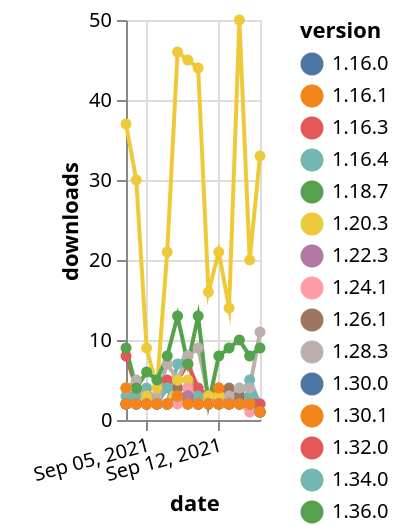 {"$schema": "https://vega.github.io/schema/vega-lite/v5.json", "description": "A simple bar chart with embedded data.", "data": {"values": [{"date": "2021-09-03", "total": 3068, "delta": 2, "version": "1.34.0"}, {"date": "2021-09-04", "total": 3071, "delta": 3, "version": "1.34.0"}, {"date": "2021-09-05", "total": 3075, "delta": 4, "version": "1.34.0"}, {"date": "2021-09-06", "total": 3077, "delta": 2, "version": "1.34.0"}, {"date": "2021-09-07", "total": 3079, "delta": 2, "version": "1.34.0"}, {"date": "2021-09-08", "total": 3086, "delta": 7, "version": "1.34.0"}, {"date": "2021-09-09", "total": 3094, "delta": 8, "version": "1.34.0"}, {"date": "2021-09-10", "total": 3096, "delta": 2, "version": "1.34.0"}, {"date": "2021-09-11", "total": 3098, "delta": 2, "version": "1.34.0"}, {"date": "2021-09-12", "total": 3100, "delta": 2, "version": "1.34.0"}, {"date": "2021-09-13", "total": 3102, "delta": 2, "version": "1.34.0"}, {"date": "2021-09-14", "total": 3105, "delta": 3, "version": "1.34.0"}, {"date": "2021-09-15", "total": 3110, "delta": 5, "version": "1.34.0"}, {"date": "2021-09-16", "total": 3112, "delta": 2, "version": "1.34.0"}, {"date": "2021-09-03", "total": 2692, "delta": 2, "version": "1.16.3"}, {"date": "2021-09-04", "total": 2694, "delta": 2, "version": "1.16.3"}, {"date": "2021-09-05", "total": 2696, "delta": 2, "version": "1.16.3"}, {"date": "2021-09-06", "total": 2698, "delta": 2, "version": "1.16.3"}, {"date": "2021-09-07", "total": 2700, "delta": 2, "version": "1.16.3"}, {"date": "2021-09-08", "total": 2703, "delta": 3, "version": "1.16.3"}, {"date": "2021-09-09", "total": 2705, "delta": 2, "version": "1.16.3"}, {"date": "2021-09-10", "total": 2707, "delta": 2, "version": "1.16.3"}, {"date": "2021-09-11", "total": 2709, "delta": 2, "version": "1.16.3"}, {"date": "2021-09-12", "total": 2711, "delta": 2, "version": "1.16.3"}, {"date": "2021-09-13", "total": 2713, "delta": 2, "version": "1.16.3"}, {"date": "2021-09-14", "total": 2715, "delta": 2, "version": "1.16.3"}, {"date": "2021-09-15", "total": 2717, "delta": 2, "version": "1.16.3"}, {"date": "2021-09-16", "total": 2718, "delta": 1, "version": "1.16.3"}, {"date": "2021-09-03", "total": 6054, "delta": 8, "version": "1.32.0"}, {"date": "2021-09-04", "total": 6058, "delta": 4, "version": "1.32.0"}, {"date": "2021-09-05", "total": 6060, "delta": 2, "version": "1.32.0"}, {"date": "2021-09-06", "total": 6063, "delta": 3, "version": "1.32.0"}, {"date": "2021-09-07", "total": 6068, "delta": 5, "version": "1.32.0"}, {"date": "2021-09-08", "total": 6073, "delta": 5, "version": "1.32.0"}, {"date": "2021-09-09", "total": 6080, "delta": 7, "version": "1.32.0"}, {"date": "2021-09-10", "total": 6084, "delta": 4, "version": "1.32.0"}, {"date": "2021-09-11", "total": 6087, "delta": 3, "version": "1.32.0"}, {"date": "2021-09-12", "total": 6091, "delta": 4, "version": "1.32.0"}, {"date": "2021-09-13", "total": 6094, "delta": 3, "version": "1.32.0"}, {"date": "2021-09-14", "total": 6097, "delta": 3, "version": "1.32.0"}, {"date": "2021-09-15", "total": 6100, "delta": 3, "version": "1.32.0"}, {"date": "2021-09-16", "total": 6102, "delta": 2, "version": "1.32.0"}, {"date": "2021-09-03", "total": 11447, "delta": 2, "version": "1.26.1"}, {"date": "2021-09-04", "total": 11451, "delta": 4, "version": "1.26.1"}, {"date": "2021-09-05", "total": 11453, "delta": 2, "version": "1.26.1"}, {"date": "2021-09-06", "total": 11455, "delta": 2, "version": "1.26.1"}, {"date": "2021-09-07", "total": 11457, "delta": 2, "version": "1.26.1"}, {"date": "2021-09-08", "total": 11461, "delta": 4, "version": "1.26.1"}, {"date": "2021-09-09", "total": 11465, "delta": 4, "version": "1.26.1"}, {"date": "2021-09-10", "total": 11467, "delta": 2, "version": "1.26.1"}, {"date": "2021-09-11", "total": 11470, "delta": 3, "version": "1.26.1"}, {"date": "2021-09-12", "total": 11472, "delta": 2, "version": "1.26.1"}, {"date": "2021-09-13", "total": 11476, "delta": 4, "version": "1.26.1"}, {"date": "2021-09-14", "total": 11479, "delta": 3, "version": "1.26.1"}, {"date": "2021-09-15", "total": 11481, "delta": 2, "version": "1.26.1"}, {"date": "2021-09-16", "total": 11482, "delta": 1, "version": "1.26.1"}, {"date": "2021-09-03", "total": 7602, "delta": 3, "version": "1.16.4"}, {"date": "2021-09-04", "total": 7604, "delta": 2, "version": "1.16.4"}, {"date": "2021-09-05", "total": 7607, "delta": 3, "version": "1.16.4"}, {"date": "2021-09-06", "total": 7609, "delta": 2, "version": "1.16.4"}, {"date": "2021-09-07", "total": 7613, "delta": 4, "version": "1.16.4"}, {"date": "2021-09-08", "total": 7616, "delta": 3, "version": "1.16.4"}, {"date": "2021-09-09", "total": 7619, "delta": 3, "version": "1.16.4"}, {"date": "2021-09-10", "total": 7622, "delta": 3, "version": "1.16.4"}, {"date": "2021-09-11", "total": 7625, "delta": 3, "version": "1.16.4"}, {"date": "2021-09-12", "total": 7627, "delta": 2, "version": "1.16.4"}, {"date": "2021-09-13", "total": 7629, "delta": 2, "version": "1.16.4"}, {"date": "2021-09-14", "total": 7631, "delta": 2, "version": "1.16.4"}, {"date": "2021-09-15", "total": 7634, "delta": 3, "version": "1.16.4"}, {"date": "2021-09-16", "total": 7635, "delta": 1, "version": "1.16.4"}, {"date": "2021-09-03", "total": 8600, "delta": 4, "version": "1.28.3"}, {"date": "2021-09-04", "total": 8605, "delta": 5, "version": "1.28.3"}, {"date": "2021-09-05", "total": 8607, "delta": 2, "version": "1.28.3"}, {"date": "2021-09-06", "total": 8610, "delta": 3, "version": "1.28.3"}, {"date": "2021-09-07", "total": 8617, "delta": 7, "version": "1.28.3"}, {"date": "2021-09-08", "total": 8622, "delta": 5, "version": "1.28.3"}, {"date": "2021-09-09", "total": 8630, "delta": 8, "version": "1.28.3"}, {"date": "2021-09-10", "total": 8639, "delta": 9, "version": "1.28.3"}, {"date": "2021-09-11", "total": 8642, "delta": 3, "version": "1.28.3"}, {"date": "2021-09-12", "total": 8644, "delta": 2, "version": "1.28.3"}, {"date": "2021-09-13", "total": 8647, "delta": 3, "version": "1.28.3"}, {"date": "2021-09-14", "total": 8651, "delta": 4, "version": "1.28.3"}, {"date": "2021-09-15", "total": 8655, "delta": 4, "version": "1.28.3"}, {"date": "2021-09-16", "total": 8666, "delta": 11, "version": "1.28.3"}, {"date": "2021-09-03", "total": 1618, "delta": 37, "version": "1.38.0"}, {"date": "2021-09-04", "total": 1648, "delta": 30, "version": "1.38.0"}, {"date": "2021-09-05", "total": 1657, "delta": 9, "version": "1.38.0"}, {"date": "2021-09-06", "total": 1661, "delta": 4, "version": "1.38.0"}, {"date": "2021-09-07", "total": 1682, "delta": 21, "version": "1.38.0"}, {"date": "2021-09-08", "total": 1728, "delta": 46, "version": "1.38.0"}, {"date": "2021-09-09", "total": 1773, "delta": 45, "version": "1.38.0"}, {"date": "2021-09-10", "total": 1817, "delta": 44, "version": "1.38.0"}, {"date": "2021-09-11", "total": 1833, "delta": 16, "version": "1.38.0"}, {"date": "2021-09-12", "total": 1854, "delta": 21, "version": "1.38.0"}, {"date": "2021-09-13", "total": 1868, "delta": 14, "version": "1.38.0"}, {"date": "2021-09-14", "total": 1918, "delta": 50, "version": "1.38.0"}, {"date": "2021-09-15", "total": 1938, "delta": 20, "version": "1.38.0"}, {"date": "2021-09-16", "total": 1971, "delta": 33, "version": "1.38.0"}, {"date": "2021-09-03", "total": 5878, "delta": 9, "version": "1.36.0"}, {"date": "2021-09-04", "total": 5882, "delta": 4, "version": "1.36.0"}, {"date": "2021-09-05", "total": 5888, "delta": 6, "version": "1.36.0"}, {"date": "2021-09-06", "total": 5893, "delta": 5, "version": "1.36.0"}, {"date": "2021-09-07", "total": 5901, "delta": 8, "version": "1.36.0"}, {"date": "2021-09-08", "total": 5914, "delta": 13, "version": "1.36.0"}, {"date": "2021-09-09", "total": 5921, "delta": 7, "version": "1.36.0"}, {"date": "2021-09-10", "total": 5934, "delta": 13, "version": "1.36.0"}, {"date": "2021-09-11", "total": 5936, "delta": 2, "version": "1.36.0"}, {"date": "2021-09-12", "total": 5944, "delta": 8, "version": "1.36.0"}, {"date": "2021-09-13", "total": 5953, "delta": 9, "version": "1.36.0"}, {"date": "2021-09-14", "total": 5963, "delta": 10, "version": "1.36.0"}, {"date": "2021-09-15", "total": 5971, "delta": 8, "version": "1.36.0"}, {"date": "2021-09-16", "total": 5980, "delta": 9, "version": "1.36.0"}, {"date": "2021-09-03", "total": 7429, "delta": 4, "version": "1.20.3"}, {"date": "2021-09-04", "total": 7431, "delta": 2, "version": "1.20.3"}, {"date": "2021-09-05", "total": 7434, "delta": 3, "version": "1.20.3"}, {"date": "2021-09-06", "total": 7436, "delta": 2, "version": "1.20.3"}, {"date": "2021-09-07", "total": 7438, "delta": 2, "version": "1.20.3"}, {"date": "2021-09-08", "total": 7443, "delta": 5, "version": "1.20.3"}, {"date": "2021-09-09", "total": 7448, "delta": 5, "version": "1.20.3"}, {"date": "2021-09-10", "total": 7450, "delta": 2, "version": "1.20.3"}, {"date": "2021-09-11", "total": 7453, "delta": 3, "version": "1.20.3"}, {"date": "2021-09-12", "total": 7456, "delta": 3, "version": "1.20.3"}, {"date": "2021-09-13", "total": 7458, "delta": 2, "version": "1.20.3"}, {"date": "2021-09-14", "total": 7460, "delta": 2, "version": "1.20.3"}, {"date": "2021-09-15", "total": 7462, "delta": 2, "version": "1.20.3"}, {"date": "2021-09-16", "total": 7463, "delta": 1, "version": "1.20.3"}, {"date": "2021-09-03", "total": 2578, "delta": 2, "version": "1.16.0"}, {"date": "2021-09-04", "total": 2580, "delta": 2, "version": "1.16.0"}, {"date": "2021-09-05", "total": 2582, "delta": 2, "version": "1.16.0"}, {"date": "2021-09-06", "total": 2584, "delta": 2, "version": "1.16.0"}, {"date": "2021-09-07", "total": 2586, "delta": 2, "version": "1.16.0"}, {"date": "2021-09-08", "total": 2589, "delta": 3, "version": "1.16.0"}, {"date": "2021-09-09", "total": 2591, "delta": 2, "version": "1.16.0"}, {"date": "2021-09-10", "total": 2593, "delta": 2, "version": "1.16.0"}, {"date": "2021-09-11", "total": 2595, "delta": 2, "version": "1.16.0"}, {"date": "2021-09-12", "total": 2597, "delta": 2, "version": "1.16.0"}, {"date": "2021-09-13", "total": 2599, "delta": 2, "version": "1.16.0"}, {"date": "2021-09-14", "total": 2601, "delta": 2, "version": "1.16.0"}, {"date": "2021-09-15", "total": 2603, "delta": 2, "version": "1.16.0"}, {"date": "2021-09-16", "total": 2604, "delta": 1, "version": "1.16.0"}, {"date": "2021-09-03", "total": 1715, "delta": 2, "version": "1.30.0"}, {"date": "2021-09-04", "total": 1717, "delta": 2, "version": "1.30.0"}, {"date": "2021-09-05", "total": 1719, "delta": 2, "version": "1.30.0"}, {"date": "2021-09-06", "total": 1721, "delta": 2, "version": "1.30.0"}, {"date": "2021-09-07", "total": 1723, "delta": 2, "version": "1.30.0"}, {"date": "2021-09-08", "total": 1726, "delta": 3, "version": "1.30.0"}, {"date": "2021-09-09", "total": 1729, "delta": 3, "version": "1.30.0"}, {"date": "2021-09-10", "total": 1731, "delta": 2, "version": "1.30.0"}, {"date": "2021-09-11", "total": 1733, "delta": 2, "version": "1.30.0"}, {"date": "2021-09-12", "total": 1735, "delta": 2, "version": "1.30.0"}, {"date": "2021-09-13", "total": 1737, "delta": 2, "version": "1.30.0"}, {"date": "2021-09-14", "total": 1739, "delta": 2, "version": "1.30.0"}, {"date": "2021-09-15", "total": 1741, "delta": 2, "version": "1.30.0"}, {"date": "2021-09-16", "total": 1742, "delta": 1, "version": "1.30.0"}, {"date": "2021-09-03", "total": 2720, "delta": 4, "version": "1.30.1"}, {"date": "2021-09-04", "total": 2722, "delta": 2, "version": "1.30.1"}, {"date": "2021-09-05", "total": 2724, "delta": 2, "version": "1.30.1"}, {"date": "2021-09-06", "total": 2726, "delta": 2, "version": "1.30.1"}, {"date": "2021-09-07", "total": 2728, "delta": 2, "version": "1.30.1"}, {"date": "2021-09-08", "total": 2731, "delta": 3, "version": "1.30.1"}, {"date": "2021-09-09", "total": 2734, "delta": 3, "version": "1.30.1"}, {"date": "2021-09-10", "total": 2736, "delta": 2, "version": "1.30.1"}, {"date": "2021-09-11", "total": 2738, "delta": 2, "version": "1.30.1"}, {"date": "2021-09-12", "total": 2742, "delta": 4, "version": "1.30.1"}, {"date": "2021-09-13", "total": 2744, "delta": 2, "version": "1.30.1"}, {"date": "2021-09-14", "total": 2746, "delta": 2, "version": "1.30.1"}, {"date": "2021-09-15", "total": 2748, "delta": 2, "version": "1.30.1"}, {"date": "2021-09-16", "total": 2749, "delta": 1, "version": "1.30.1"}, {"date": "2021-09-03", "total": 7882, "delta": 2, "version": "1.24.1"}, {"date": "2021-09-04", "total": 7884, "delta": 2, "version": "1.24.1"}, {"date": "2021-09-05", "total": 7886, "delta": 2, "version": "1.24.1"}, {"date": "2021-09-06", "total": 7888, "delta": 2, "version": "1.24.1"}, {"date": "2021-09-07", "total": 7890, "delta": 2, "version": "1.24.1"}, {"date": "2021-09-08", "total": 7892, "delta": 2, "version": "1.24.1"}, {"date": "2021-09-09", "total": 7896, "delta": 4, "version": "1.24.1"}, {"date": "2021-09-10", "total": 7898, "delta": 2, "version": "1.24.1"}, {"date": "2021-09-11", "total": 7900, "delta": 2, "version": "1.24.1"}, {"date": "2021-09-12", "total": 7902, "delta": 2, "version": "1.24.1"}, {"date": "2021-09-13", "total": 7904, "delta": 2, "version": "1.24.1"}, {"date": "2021-09-14", "total": 7906, "delta": 2, "version": "1.24.1"}, {"date": "2021-09-15", "total": 7907, "delta": 1, "version": "1.24.1"}, {"date": "2021-09-16", "total": 7908, "delta": 1, "version": "1.24.1"}, {"date": "2021-09-03", "total": 3121, "delta": 2, "version": "1.18.7"}, {"date": "2021-09-04", "total": 3123, "delta": 2, "version": "1.18.7"}, {"date": "2021-09-05", "total": 3125, "delta": 2, "version": "1.18.7"}, {"date": "2021-09-06", "total": 3127, "delta": 2, "version": "1.18.7"}, {"date": "2021-09-07", "total": 3129, "delta": 2, "version": "1.18.7"}, {"date": "2021-09-08", "total": 3132, "delta": 3, "version": "1.18.7"}, {"date": "2021-09-09", "total": 3135, "delta": 3, "version": "1.18.7"}, {"date": "2021-09-10", "total": 3137, "delta": 2, "version": "1.18.7"}, {"date": "2021-09-11", "total": 3139, "delta": 2, "version": "1.18.7"}, {"date": "2021-09-12", "total": 3141, "delta": 2, "version": "1.18.7"}, {"date": "2021-09-13", "total": 3143, "delta": 2, "version": "1.18.7"}, {"date": "2021-09-14", "total": 3145, "delta": 2, "version": "1.18.7"}, {"date": "2021-09-15", "total": 3147, "delta": 2, "version": "1.18.7"}, {"date": "2021-09-16", "total": 3148, "delta": 1, "version": "1.18.7"}, {"date": "2021-09-03", "total": 3009, "delta": 2, "version": "1.22.3"}, {"date": "2021-09-04", "total": 3011, "delta": 2, "version": "1.22.3"}, {"date": "2021-09-05", "total": 3013, "delta": 2, "version": "1.22.3"}, {"date": "2021-09-06", "total": 3015, "delta": 2, "version": "1.22.3"}, {"date": "2021-09-07", "total": 3017, "delta": 2, "version": "1.22.3"}, {"date": "2021-09-08", "total": 3020, "delta": 3, "version": "1.22.3"}, {"date": "2021-09-09", "total": 3023, "delta": 3, "version": "1.22.3"}, {"date": "2021-09-10", "total": 3025, "delta": 2, "version": "1.22.3"}, {"date": "2021-09-11", "total": 3027, "delta": 2, "version": "1.22.3"}, {"date": "2021-09-12", "total": 3029, "delta": 2, "version": "1.22.3"}, {"date": "2021-09-13", "total": 3031, "delta": 2, "version": "1.22.3"}, {"date": "2021-09-14", "total": 3033, "delta": 2, "version": "1.22.3"}, {"date": "2021-09-15", "total": 3035, "delta": 2, "version": "1.22.3"}, {"date": "2021-09-16", "total": 3036, "delta": 1, "version": "1.22.3"}, {"date": "2021-09-03", "total": 2569, "delta": 2, "version": "1.16.1"}, {"date": "2021-09-04", "total": 2571, "delta": 2, "version": "1.16.1"}, {"date": "2021-09-05", "total": 2573, "delta": 2, "version": "1.16.1"}, {"date": "2021-09-06", "total": 2575, "delta": 2, "version": "1.16.1"}, {"date": "2021-09-07", "total": 2577, "delta": 2, "version": "1.16.1"}, {"date": "2021-09-08", "total": 2580, "delta": 3, "version": "1.16.1"}, {"date": "2021-09-09", "total": 2582, "delta": 2, "version": "1.16.1"}, {"date": "2021-09-10", "total": 2584, "delta": 2, "version": "1.16.1"}, {"date": "2021-09-11", "total": 2586, "delta": 2, "version": "1.16.1"}, {"date": "2021-09-12", "total": 2588, "delta": 2, "version": "1.16.1"}, {"date": "2021-09-13", "total": 2590, "delta": 2, "version": "1.16.1"}, {"date": "2021-09-14", "total": 2592, "delta": 2, "version": "1.16.1"}, {"date": "2021-09-15", "total": 2594, "delta": 2, "version": "1.16.1"}, {"date": "2021-09-16", "total": 2595, "delta": 1, "version": "1.16.1"}]}, "width": "container", "mark": {"type": "line", "point": {"filled": true}}, "encoding": {"x": {"field": "date", "type": "temporal", "timeUnit": "yearmonthdate", "title": "date", "axis": {"labelAngle": -15}}, "y": {"field": "delta", "type": "quantitative", "title": "downloads"}, "color": {"field": "version", "type": "nominal"}, "tooltip": {"field": "delta"}}}